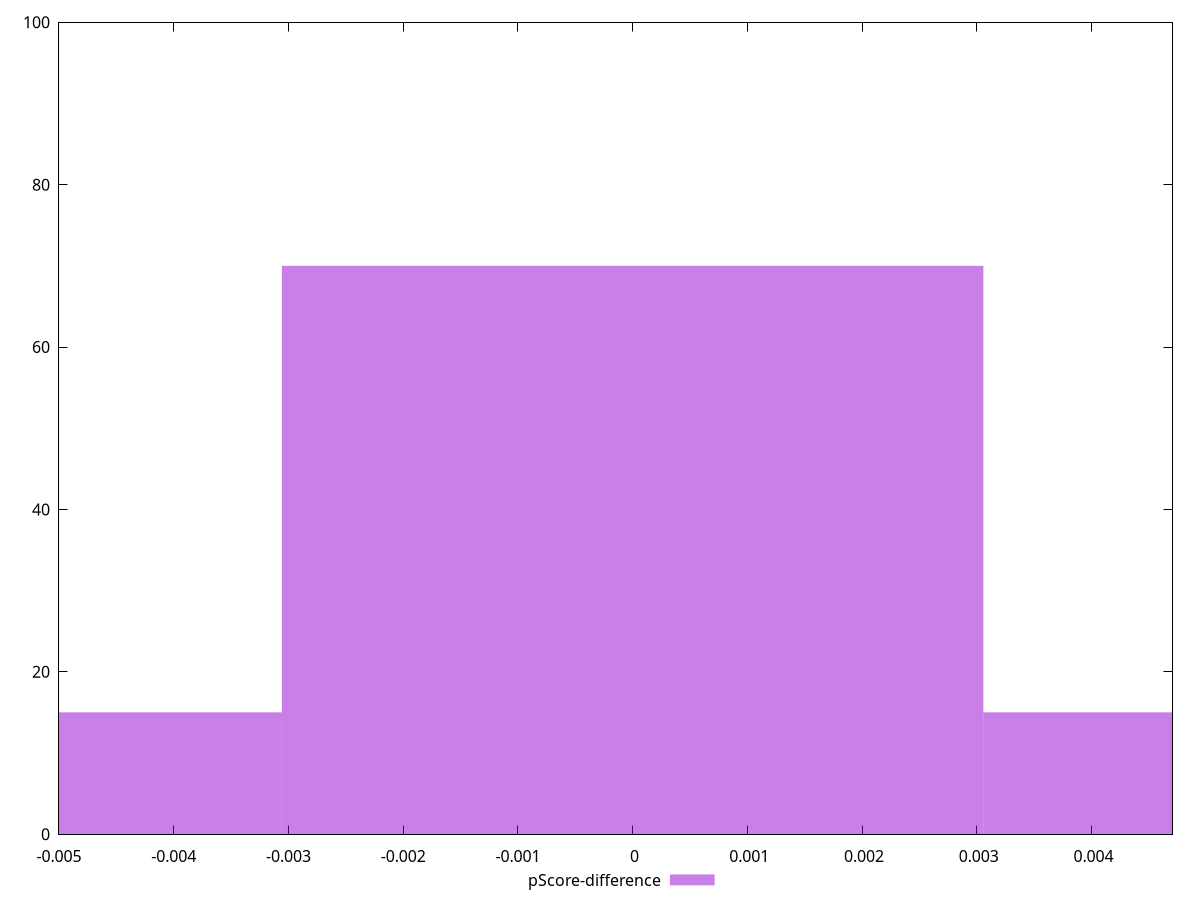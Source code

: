 reset

$pScoreDifference <<EOF
-0.006114978096829799 15
0 70
0.006114978096829799 15
EOF

set key outside below
set boxwidth 0.006114978096829799
set xrange [-0.0050000000000000044:0.004705882352941188]
set yrange [0:100]
set trange [0:100]
set style fill transparent solid 0.5 noborder
set terminal svg size 640, 490 enhanced background rgb 'white'
set output "reports/report_00027_2021-02-24T12-40-31.850Z/uses-text-compression/samples/agenda/pScore-difference/histogram.svg"

plot $pScoreDifference title "pScore-difference" with boxes

reset
